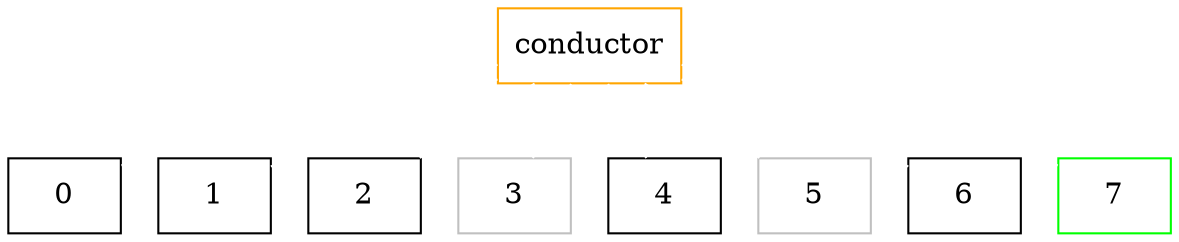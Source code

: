 digraph g {
    node [ shape = polygon, sides = 4 ]
    0 [color=black]
    1 [color=black]
    2 [color=black]
    3 [color=grey]
    4 [color=black]
    5 [color=grey]
    6 [color=black]
    7 [color=green]
    conductor [color=orange]
    subgraph A {
        edge [dir=none, color=white]
        conductor -> 0 
        conductor -> 1
        conductor -> 2
        conductor -> 3
        conductor -> 4
        conductor -> 5
        conductor -> 6
        conductor -> 7
    }
}

